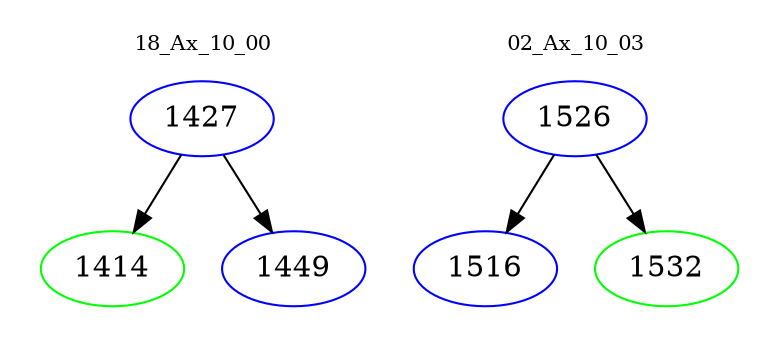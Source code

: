 digraph{
subgraph cluster_0 {
color = white
label = "18_Ax_10_00";
fontsize=10;
T0_1427 [label="1427", color="blue"]
T0_1427 -> T0_1414 [color="black"]
T0_1414 [label="1414", color="green"]
T0_1427 -> T0_1449 [color="black"]
T0_1449 [label="1449", color="blue"]
}
subgraph cluster_1 {
color = white
label = "02_Ax_10_03";
fontsize=10;
T1_1526 [label="1526", color="blue"]
T1_1526 -> T1_1516 [color="black"]
T1_1516 [label="1516", color="blue"]
T1_1526 -> T1_1532 [color="black"]
T1_1532 [label="1532", color="green"]
}
}
